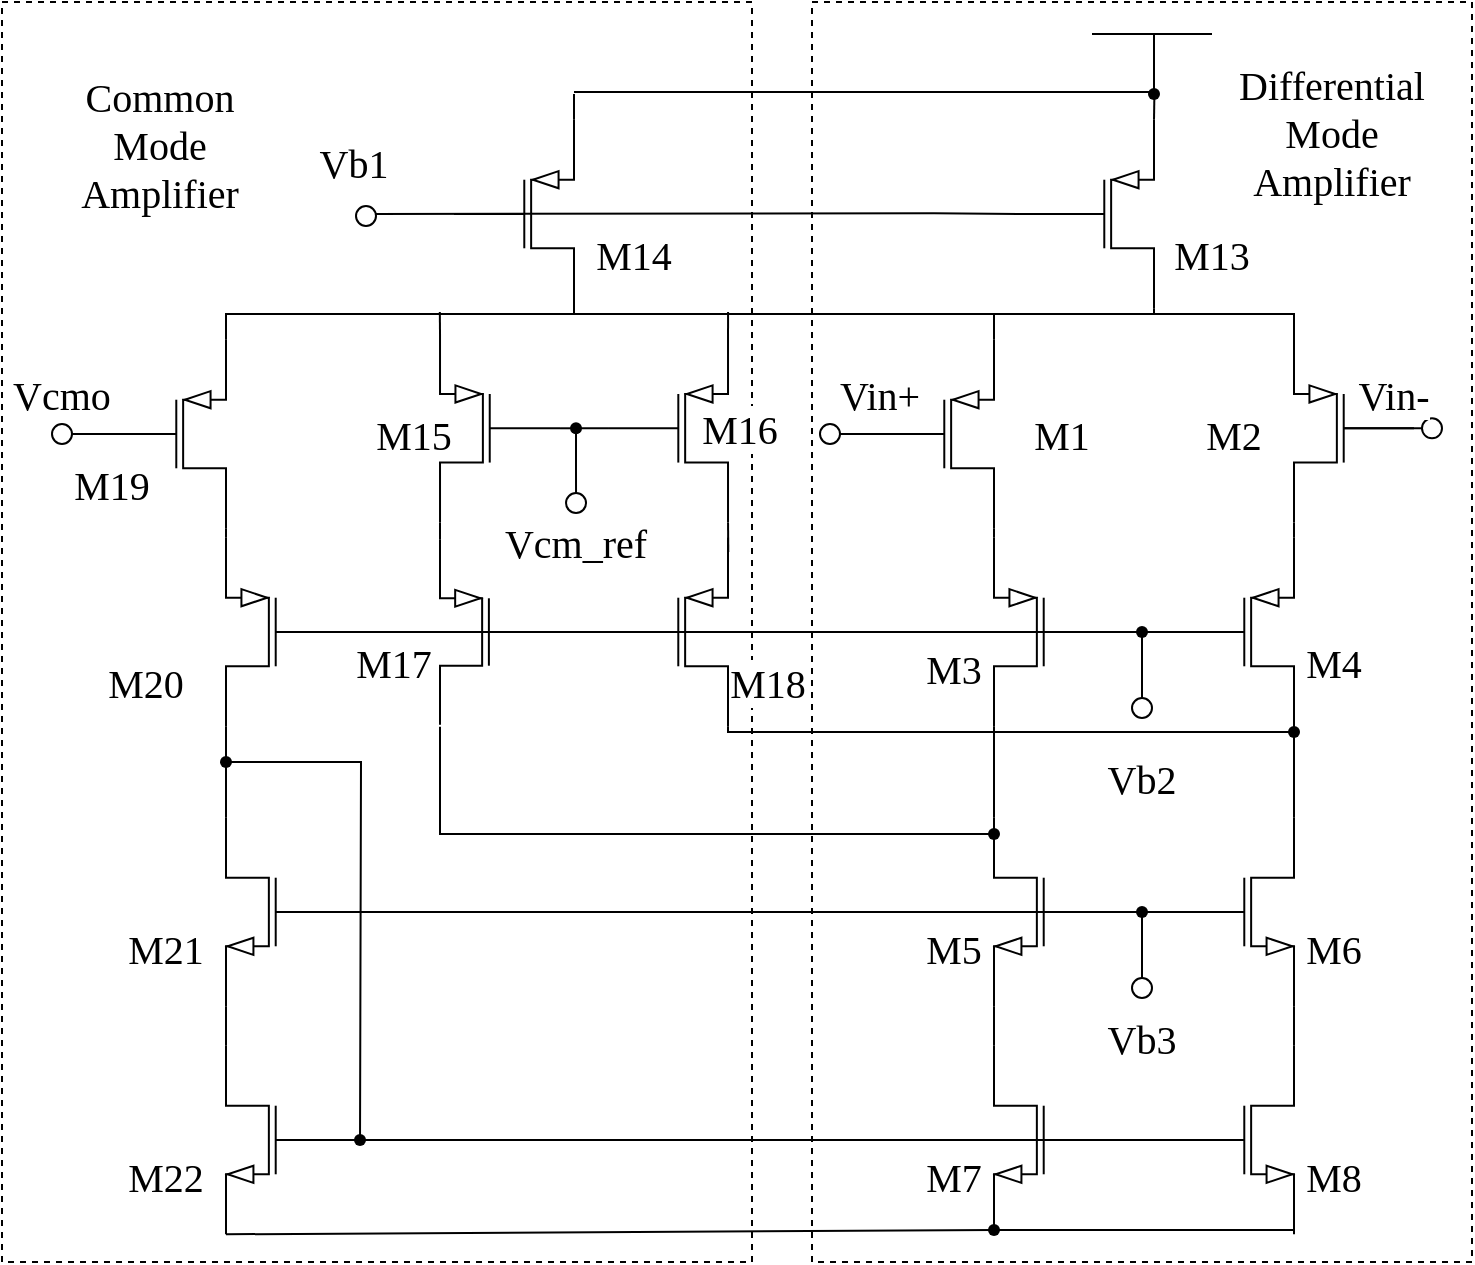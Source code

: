 <mxfile version="24.9.3">
  <diagram name="第 1 页" id="_vfEqkuIPtF0k-6MjBZb">
    <mxGraphModel dx="1302" dy="711" grid="1" gridSize="10" guides="1" tooltips="1" connect="1" arrows="1" fold="1" page="1" pageScale="1" pageWidth="827" pageHeight="1169" math="0" shadow="0">
      <root>
        <mxCell id="0" />
        <mxCell id="1" parent="0" />
        <mxCell id="kix75phdpvYNx26Edn90-56" value="" style="rounded=0;whiteSpace=wrap;html=1;fontFamily=Helvetica;fontSize=11;fontColor=default;labelBackgroundColor=default;fillColor=none;dashed=1;" parent="1" vertex="1">
          <mxGeometry x="20" y="45" width="375" height="630" as="geometry" />
        </mxCell>
        <mxCell id="kix75phdpvYNx26Edn90-54" value="" style="rounded=0;whiteSpace=wrap;html=1;fontFamily=Helvetica;fontSize=11;fontColor=default;labelBackgroundColor=default;fillColor=none;dashed=1;" parent="1" vertex="1">
          <mxGeometry x="425" y="45" width="330" height="630" as="geometry" />
        </mxCell>
        <mxCell id="2-OeauLspyQQJwICCulJ-83" value="" style="ellipse;whiteSpace=wrap;html=1;aspect=fixed;fontFamily=Helvetica;fontSize=11;fontColor=default;labelBackgroundColor=default;" parent="1" vertex="1">
          <mxGeometry x="429" y="256" width="10" height="10" as="geometry" />
        </mxCell>
        <mxCell id="2-OeauLspyQQJwICCulJ-5" style="edgeStyle=orthogonalEdgeStyle;rounded=0;orthogonalLoop=1;jettySize=auto;html=1;exitX=1;exitY=0;exitDx=0;exitDy=0;exitPerimeter=0;endArrow=none;endFill=0;" parent="1" source="2-OeauLspyQQJwICCulJ-1" edge="1">
          <mxGeometry relative="1" as="geometry">
            <mxPoint x="596.2" y="91" as="targetPoint" />
          </mxGeometry>
        </mxCell>
        <mxCell id="2-OeauLspyQQJwICCulJ-1" value="" style="verticalLabelPosition=bottom;shadow=0;dashed=0;align=center;html=1;verticalAlign=top;shape=mxgraph.electrical.transistors.pmos;pointerEvents=1;" parent="1" vertex="1">
          <mxGeometry x="536" y="101" width="60" height="100" as="geometry" />
        </mxCell>
        <mxCell id="2-OeauLspyQQJwICCulJ-2" value="" style="endArrow=none;html=1;rounded=0;" parent="1" edge="1">
          <mxGeometry width="50" height="50" relative="1" as="geometry">
            <mxPoint x="565" y="61" as="sourcePoint" />
            <mxPoint x="625" y="61" as="targetPoint" />
          </mxGeometry>
        </mxCell>
        <mxCell id="2-OeauLspyQQJwICCulJ-3" value="" style="endArrow=none;html=1;rounded=0;" parent="1" edge="1">
          <mxGeometry width="50" height="50" relative="1" as="geometry">
            <mxPoint x="330" y="90" as="sourcePoint" />
            <mxPoint x="596" y="90" as="targetPoint" />
            <Array as="points">
              <mxPoint x="596" y="90" />
            </Array>
          </mxGeometry>
        </mxCell>
        <mxCell id="2-OeauLspyQQJwICCulJ-4" value="" style="endArrow=none;html=1;rounded=0;" parent="1" source="2-OeauLspyQQJwICCulJ-11" edge="1">
          <mxGeometry width="50" height="50" relative="1" as="geometry">
            <mxPoint x="596" y="91" as="sourcePoint" />
            <mxPoint x="596" y="61" as="targetPoint" />
          </mxGeometry>
        </mxCell>
        <mxCell id="2-OeauLspyQQJwICCulJ-6" value="" style="verticalLabelPosition=bottom;shadow=0;dashed=0;align=center;html=1;verticalAlign=top;shape=mxgraph.electrical.transistors.pmos;pointerEvents=1;" parent="1" vertex="1">
          <mxGeometry x="246" y="101" width="60" height="100" as="geometry" />
        </mxCell>
        <mxCell id="2-OeauLspyQQJwICCulJ-10" value="" style="endArrow=none;html=1;rounded=0;" parent="1" target="2-OeauLspyQQJwICCulJ-11" edge="1">
          <mxGeometry width="50" height="50" relative="1" as="geometry">
            <mxPoint x="596" y="91" as="sourcePoint" />
            <mxPoint x="596" y="61" as="targetPoint" />
          </mxGeometry>
        </mxCell>
        <mxCell id="2-OeauLspyQQJwICCulJ-11" value="" style="shape=waypoint;sketch=0;fillStyle=solid;size=6;pointerEvents=1;points=[];fillColor=none;resizable=0;rotatable=0;perimeter=centerPerimeter;snapToPoint=1;fontFamily=Helvetica;fontSize=11;fontColor=default;labelBackgroundColor=default;" parent="1" vertex="1">
          <mxGeometry x="586" y="81" width="20" height="20" as="geometry" />
        </mxCell>
        <mxCell id="2-OeauLspyQQJwICCulJ-16" style="edgeStyle=orthogonalEdgeStyle;shape=connector;rounded=0;orthogonalLoop=1;jettySize=auto;html=1;exitX=1;exitY=0;exitDx=0;exitDy=0;exitPerimeter=0;strokeColor=default;align=center;verticalAlign=middle;fontFamily=Helvetica;fontSize=11;fontColor=default;labelBackgroundColor=default;endArrow=none;endFill=0;entryX=1;entryY=1;entryDx=0;entryDy=0;entryPerimeter=0;" parent="1" source="2-OeauLspyQQJwICCulJ-13" target="2-OeauLspyQQJwICCulJ-1" edge="1">
          <mxGeometry relative="1" as="geometry">
            <mxPoint x="515.667" y="201.0" as="targetPoint" />
            <Array as="points">
              <mxPoint x="516" y="201" />
              <mxPoint x="596" y="201" />
            </Array>
          </mxGeometry>
        </mxCell>
        <mxCell id="2-OeauLspyQQJwICCulJ-13" value="" style="verticalLabelPosition=bottom;shadow=0;dashed=0;align=center;html=1;verticalAlign=top;shape=mxgraph.electrical.transistors.pmos;pointerEvents=1;" parent="1" vertex="1">
          <mxGeometry x="456" y="211" width="60" height="100" as="geometry" />
        </mxCell>
        <mxCell id="2-OeauLspyQQJwICCulJ-18" style="edgeStyle=orthogonalEdgeStyle;shape=connector;rounded=0;orthogonalLoop=1;jettySize=auto;html=1;exitX=1;exitY=0;exitDx=0;exitDy=0;exitPerimeter=0;strokeColor=default;align=center;verticalAlign=middle;fontFamily=Helvetica;fontSize=11;fontColor=default;labelBackgroundColor=default;endArrow=none;endFill=0;" parent="1" source="2-OeauLspyQQJwICCulJ-17" edge="1">
          <mxGeometry relative="1" as="geometry">
            <mxPoint x="596" y="201" as="targetPoint" />
            <Array as="points">
              <mxPoint x="666" y="201" />
            </Array>
          </mxGeometry>
        </mxCell>
        <mxCell id="2-OeauLspyQQJwICCulJ-88" style="edgeStyle=orthogonalEdgeStyle;shape=connector;rounded=0;orthogonalLoop=1;jettySize=auto;html=1;exitX=0;exitY=0.5;exitDx=0;exitDy=0;exitPerimeter=0;entryX=0;entryY=0.5;entryDx=0;entryDy=0;strokeColor=default;align=center;verticalAlign=middle;fontFamily=Helvetica;fontSize=11;fontColor=default;labelBackgroundColor=default;endArrow=none;endFill=0;" parent="1" edge="1">
          <mxGeometry relative="1" as="geometry">
            <mxPoint x="691.0" y="258.14" as="sourcePoint" />
            <mxPoint x="731.0" y="258.14" as="targetPoint" />
            <Array as="points">
              <mxPoint x="712.01" y="258" />
            </Array>
          </mxGeometry>
        </mxCell>
        <mxCell id="2-OeauLspyQQJwICCulJ-17" value="" style="verticalLabelPosition=bottom;shadow=0;dashed=0;align=center;html=1;verticalAlign=top;shape=mxgraph.electrical.transistors.pmos;pointerEvents=1;flipV=0;flipH=1;" parent="1" vertex="1">
          <mxGeometry x="666" y="208.14" width="60" height="100" as="geometry" />
        </mxCell>
        <mxCell id="2-OeauLspyQQJwICCulJ-19" value="" style="verticalLabelPosition=bottom;shadow=0;dashed=0;align=center;html=1;verticalAlign=top;shape=mxgraph.electrical.transistors.pmos;pointerEvents=1;flipV=0;flipH=1;" parent="1" vertex="1">
          <mxGeometry x="516" y="310" width="60" height="100" as="geometry" />
        </mxCell>
        <mxCell id="2-OeauLspyQQJwICCulJ-30" value="" style="edgeStyle=orthogonalEdgeStyle;shape=connector;rounded=0;orthogonalLoop=1;jettySize=auto;html=1;strokeColor=default;align=center;verticalAlign=middle;fontFamily=Helvetica;fontSize=11;fontColor=default;labelBackgroundColor=default;endArrow=none;endFill=0;" parent="1" source="2-OeauLspyQQJwICCulJ-20" target="2-OeauLspyQQJwICCulJ-19" edge="1">
          <mxGeometry relative="1" as="geometry" />
        </mxCell>
        <mxCell id="2-OeauLspyQQJwICCulJ-20" value="" style="verticalLabelPosition=bottom;shadow=0;dashed=0;align=center;html=1;verticalAlign=top;shape=mxgraph.electrical.transistors.pmos;pointerEvents=1;" parent="1" vertex="1">
          <mxGeometry x="606" y="310" width="60" height="100" as="geometry" />
        </mxCell>
        <mxCell id="2-OeauLspyQQJwICCulJ-29" value="" style="edgeStyle=orthogonalEdgeStyle;shape=connector;rounded=0;orthogonalLoop=1;jettySize=auto;html=1;strokeColor=default;align=center;verticalAlign=middle;fontFamily=Helvetica;fontSize=11;fontColor=default;labelBackgroundColor=default;endArrow=none;endFill=0;" parent="1" source="2-OeauLspyQQJwICCulJ-21" target="2-OeauLspyQQJwICCulJ-22" edge="1">
          <mxGeometry relative="1" as="geometry" />
        </mxCell>
        <mxCell id="2-OeauLspyQQJwICCulJ-21" value="" style="verticalLabelPosition=bottom;shadow=0;dashed=0;align=center;html=1;verticalAlign=top;shape=mxgraph.electrical.transistors.nmos;pointerEvents=1;fontFamily=Helvetica;fontSize=11;fontColor=default;labelBackgroundColor=default;" parent="1" vertex="1">
          <mxGeometry x="606" y="450" width="60" height="100" as="geometry" />
        </mxCell>
        <mxCell id="2-OeauLspyQQJwICCulJ-22" value="" style="verticalLabelPosition=bottom;shadow=0;dashed=0;align=center;html=1;verticalAlign=top;shape=mxgraph.electrical.transistors.nmos;pointerEvents=1;fontFamily=Helvetica;fontSize=11;fontColor=default;labelBackgroundColor=default;flipH=1;" parent="1" vertex="1">
          <mxGeometry x="516" y="450" width="60" height="100" as="geometry" />
        </mxCell>
        <mxCell id="2-OeauLspyQQJwICCulJ-28" value="" style="edgeStyle=orthogonalEdgeStyle;shape=connector;rounded=0;orthogonalLoop=1;jettySize=auto;html=1;strokeColor=default;align=center;verticalAlign=middle;fontFamily=Helvetica;fontSize=11;fontColor=default;labelBackgroundColor=default;endArrow=none;endFill=0;" parent="1" source="2-OeauLspyQQJwICCulJ-23" target="2-OeauLspyQQJwICCulJ-24" edge="1">
          <mxGeometry relative="1" as="geometry" />
        </mxCell>
        <mxCell id="2-OeauLspyQQJwICCulJ-23" value="" style="verticalLabelPosition=bottom;shadow=0;dashed=0;align=center;html=1;verticalAlign=top;shape=mxgraph.electrical.transistors.nmos;pointerEvents=1;fontFamily=Helvetica;fontSize=11;fontColor=default;labelBackgroundColor=default;flipH=1;" parent="1" vertex="1">
          <mxGeometry x="516" y="564" width="60" height="100" as="geometry" />
        </mxCell>
        <mxCell id="2-OeauLspyQQJwICCulJ-24" value="" style="verticalLabelPosition=bottom;shadow=0;dashed=0;align=center;html=1;verticalAlign=top;shape=mxgraph.electrical.transistors.nmos;pointerEvents=1;fontFamily=Helvetica;fontSize=11;fontColor=default;labelBackgroundColor=default;flipH=0;" parent="1" vertex="1">
          <mxGeometry x="606" y="564" width="60" height="100" as="geometry" />
        </mxCell>
        <mxCell id="2-OeauLspyQQJwICCulJ-25" style="edgeStyle=orthogonalEdgeStyle;shape=connector;rounded=0;orthogonalLoop=1;jettySize=auto;html=1;exitX=1;exitY=1;exitDx=0;exitDy=0;exitPerimeter=0;entryX=1;entryY=0;entryDx=0;entryDy=0;entryPerimeter=0;strokeColor=default;align=center;verticalAlign=middle;fontFamily=Helvetica;fontSize=11;fontColor=default;labelBackgroundColor=default;endArrow=none;endFill=0;" parent="1" source="2-OeauLspyQQJwICCulJ-13" target="2-OeauLspyQQJwICCulJ-19" edge="1">
          <mxGeometry relative="1" as="geometry" />
        </mxCell>
        <mxCell id="2-OeauLspyQQJwICCulJ-26" style="edgeStyle=orthogonalEdgeStyle;shape=connector;rounded=0;orthogonalLoop=1;jettySize=auto;html=1;exitDx=0;exitDy=0;exitPerimeter=0;entryX=1;entryY=0;entryDx=0;entryDy=0;entryPerimeter=0;strokeColor=default;align=center;verticalAlign=middle;fontFamily=Helvetica;fontSize=11;fontColor=default;labelBackgroundColor=default;endArrow=none;endFill=0;" parent="1" target="2-OeauLspyQQJwICCulJ-22" edge="1">
          <mxGeometry relative="1" as="geometry">
            <mxPoint x="516" y="425" as="sourcePoint" />
          </mxGeometry>
        </mxCell>
        <mxCell id="2-OeauLspyQQJwICCulJ-27" style="edgeStyle=orthogonalEdgeStyle;shape=connector;rounded=0;orthogonalLoop=1;jettySize=auto;html=1;exitX=1;exitY=1;exitDx=0;exitDy=0;exitPerimeter=0;entryX=1;entryY=0;entryDx=0;entryDy=0;entryPerimeter=0;strokeColor=default;align=center;verticalAlign=middle;fontFamily=Helvetica;fontSize=11;fontColor=default;labelBackgroundColor=default;endArrow=none;endFill=0;" parent="1" source="2-OeauLspyQQJwICCulJ-22" target="2-OeauLspyQQJwICCulJ-23" edge="1">
          <mxGeometry relative="1" as="geometry" />
        </mxCell>
        <mxCell id="2-OeauLspyQQJwICCulJ-32" style="edgeStyle=orthogonalEdgeStyle;shape=connector;rounded=0;orthogonalLoop=1;jettySize=auto;html=1;exitX=1;exitY=0;exitDx=0;exitDy=0;exitPerimeter=0;entryX=1;entryY=1;entryDx=0;entryDy=0;entryPerimeter=0;strokeColor=default;align=center;verticalAlign=middle;fontFamily=Helvetica;fontSize=11;fontColor=default;labelBackgroundColor=default;endArrow=none;endFill=0;" parent="1" source="2-OeauLspyQQJwICCulJ-20" target="2-OeauLspyQQJwICCulJ-17" edge="1">
          <mxGeometry relative="1" as="geometry" />
        </mxCell>
        <mxCell id="2-OeauLspyQQJwICCulJ-33" style="edgeStyle=orthogonalEdgeStyle;shape=connector;rounded=0;orthogonalLoop=1;jettySize=auto;html=1;exitDx=0;exitDy=0;exitPerimeter=0;entryX=1;entryY=0;entryDx=0;entryDy=0;entryPerimeter=0;strokeColor=default;align=center;verticalAlign=middle;fontFamily=Helvetica;fontSize=11;fontColor=default;labelBackgroundColor=default;endArrow=none;endFill=0;" parent="1" target="2-OeauLspyQQJwICCulJ-21" edge="1">
          <mxGeometry relative="1" as="geometry">
            <mxPoint x="666" y="425" as="sourcePoint" />
          </mxGeometry>
        </mxCell>
        <mxCell id="2-OeauLspyQQJwICCulJ-34" style="edgeStyle=orthogonalEdgeStyle;shape=connector;rounded=0;orthogonalLoop=1;jettySize=auto;html=1;exitX=1;exitY=1;exitDx=0;exitDy=0;exitPerimeter=0;entryX=1;entryY=0;entryDx=0;entryDy=0;entryPerimeter=0;strokeColor=default;align=center;verticalAlign=middle;fontFamily=Helvetica;fontSize=11;fontColor=default;labelBackgroundColor=default;endArrow=none;endFill=0;" parent="1" source="2-OeauLspyQQJwICCulJ-21" target="2-OeauLspyQQJwICCulJ-24" edge="1">
          <mxGeometry relative="1" as="geometry" />
        </mxCell>
        <mxCell id="2-OeauLspyQQJwICCulJ-37" value="" style="endArrow=none;html=1;rounded=0;exitX=1;exitY=1;exitDx=0;exitDy=0;exitPerimeter=0;" parent="1" source="kix75phdpvYNx26Edn90-7" target="2-OeauLspyQQJwICCulJ-36" edge="1">
          <mxGeometry width="50" height="50" relative="1" as="geometry">
            <mxPoint x="316" y="661.143" as="sourcePoint" />
            <mxPoint x="896" y="661" as="targetPoint" />
            <Array as="points" />
          </mxGeometry>
        </mxCell>
        <mxCell id="2-OeauLspyQQJwICCulJ-36" value="" style="shape=waypoint;sketch=0;fillStyle=solid;size=6;pointerEvents=1;points=[];fillColor=none;resizable=0;rotatable=0;perimeter=centerPerimeter;snapToPoint=1;fontFamily=Helvetica;fontSize=11;fontColor=default;labelBackgroundColor=default;" parent="1" vertex="1">
          <mxGeometry x="506" y="649" width="20" height="20" as="geometry" />
        </mxCell>
        <mxCell id="2-OeauLspyQQJwICCulJ-39" value="" style="endArrow=none;html=1;rounded=0;" parent="1" source="2-OeauLspyQQJwICCulJ-36" edge="1">
          <mxGeometry width="50" height="50" relative="1" as="geometry">
            <mxPoint x="516" y="659" as="sourcePoint" />
            <mxPoint x="666" y="659" as="targetPoint" />
            <Array as="points" />
          </mxGeometry>
        </mxCell>
        <mxCell id="2-OeauLspyQQJwICCulJ-45" style="edgeStyle=orthogonalEdgeStyle;shape=connector;rounded=0;orthogonalLoop=1;jettySize=auto;html=1;exitX=1;exitY=0;exitDx=0;exitDy=0;exitPerimeter=0;entryX=0.271;entryY=0.272;entryDx=0;entryDy=0;entryPerimeter=0;strokeColor=default;align=center;verticalAlign=middle;fontFamily=Helvetica;fontSize=11;fontColor=default;labelBackgroundColor=default;endArrow=none;endFill=0;" parent="1" source="2-OeauLspyQQJwICCulJ-6" edge="1">
          <mxGeometry relative="1" as="geometry">
            <mxPoint x="306" y="91" as="targetPoint" />
          </mxGeometry>
        </mxCell>
        <mxCell id="2-OeauLspyQQJwICCulJ-54" value="" style="edgeStyle=orthogonalEdgeStyle;shape=connector;rounded=0;orthogonalLoop=1;jettySize=auto;html=1;exitDx=0;exitDy=0;exitPerimeter=0;entryDx=0;entryDy=0;entryPerimeter=0;strokeColor=default;align=center;verticalAlign=middle;fontFamily=Helvetica;fontSize=11;fontColor=default;labelBackgroundColor=default;endArrow=none;endFill=0;" parent="1" source="8Mx9UTNkvWLHWeWhvfJE-20" edge="1">
          <mxGeometry relative="1" as="geometry">
            <mxPoint x="666" y="407" as="sourcePoint" />
            <mxPoint x="666" y="425" as="targetPoint" />
          </mxGeometry>
        </mxCell>
        <mxCell id="2-OeauLspyQQJwICCulJ-57" value="" style="edgeStyle=orthogonalEdgeStyle;shape=connector;rounded=0;orthogonalLoop=1;jettySize=auto;html=1;exitX=1;exitY=1;exitDx=0;exitDy=0;exitPerimeter=0;entryDx=0;entryDy=0;entryPerimeter=0;strokeColor=default;align=center;verticalAlign=middle;fontFamily=Helvetica;fontSize=11;fontColor=default;labelBackgroundColor=default;endArrow=none;endFill=0;" parent="1" source="2-OeauLspyQQJwICCulJ-19" edge="1">
          <mxGeometry relative="1" as="geometry">
            <mxPoint x="516" y="407" as="sourcePoint" />
            <mxPoint x="516" y="425" as="targetPoint" />
          </mxGeometry>
        </mxCell>
        <mxCell id="2-OeauLspyQQJwICCulJ-70" value="" style="endArrow=none;html=1;rounded=0;entryX=0;entryY=0.5;entryDx=0;entryDy=0;entryPerimeter=0;" parent="1" target="2-OeauLspyQQJwICCulJ-1" edge="1">
          <mxGeometry width="50" height="50" relative="1" as="geometry">
            <mxPoint x="206" y="151" as="sourcePoint" />
            <mxPoint x="836" y="151" as="targetPoint" />
            <Array as="points">
              <mxPoint x="486" y="150.66" />
            </Array>
          </mxGeometry>
        </mxCell>
        <mxCell id="2-OeauLspyQQJwICCulJ-87" value="" style="ellipse;whiteSpace=wrap;html=1;aspect=fixed;fontFamily=Helvetica;fontSize=11;fontColor=default;labelBackgroundColor=default;" parent="1" vertex="1">
          <mxGeometry x="730" y="253.14" width="10" height="10" as="geometry" />
        </mxCell>
        <mxCell id="2-OeauLspyQQJwICCulJ-89" value="" style="ellipse;whiteSpace=wrap;html=1;aspect=fixed;fontFamily=Helvetica;fontSize=11;fontColor=default;labelBackgroundColor=default;" parent="1" vertex="1">
          <mxGeometry x="197" y="147" width="10" height="10" as="geometry" />
        </mxCell>
        <mxCell id="2-OeauLspyQQJwICCulJ-110" value="Vin+" style="text;html=1;align=center;verticalAlign=middle;whiteSpace=wrap;rounded=0;fontFamily=Times New Roman;fontSize=20;fontColor=default;labelBackgroundColor=default;" parent="1" vertex="1">
          <mxGeometry x="429" y="226" width="60" height="30" as="geometry" />
        </mxCell>
        <mxCell id="2-OeauLspyQQJwICCulJ-111" value="Vin-" style="text;html=1;align=center;verticalAlign=middle;whiteSpace=wrap;rounded=0;fontFamily=Times New Roman;fontSize=20;fontColor=default;labelBackgroundColor=default;" parent="1" vertex="1">
          <mxGeometry x="686.01" y="226" width="60" height="30" as="geometry" />
        </mxCell>
        <mxCell id="2-OeauLspyQQJwICCulJ-112" value="Vb1" style="text;html=1;align=center;verticalAlign=middle;whiteSpace=wrap;rounded=0;fontFamily=Times New Roman;fontSize=20;fontColor=default;labelBackgroundColor=default;" parent="1" vertex="1">
          <mxGeometry x="166.01" y="110" width="60" height="30" as="geometry" />
        </mxCell>
        <mxCell id="2-OeauLspyQQJwICCulJ-113" value="Vb2" style="text;html=1;align=center;verticalAlign=middle;whiteSpace=wrap;rounded=0;fontFamily=Times New Roman;fontSize=20;fontColor=default;labelBackgroundColor=default;" parent="1" vertex="1">
          <mxGeometry x="560" y="417.5" width="60" height="30" as="geometry" />
        </mxCell>
        <mxCell id="2-OeauLspyQQJwICCulJ-119" style="edgeStyle=orthogonalEdgeStyle;shape=connector;rounded=0;orthogonalLoop=1;jettySize=auto;html=1;strokeColor=default;align=center;verticalAlign=middle;fontFamily=Helvetica;fontSize=11;fontColor=default;labelBackgroundColor=default;endArrow=none;endFill=0;" parent="1" edge="1">
          <mxGeometry relative="1" as="geometry">
            <mxPoint x="590" y="360" as="targetPoint" />
            <mxPoint x="590.01" y="393" as="sourcePoint" />
          </mxGeometry>
        </mxCell>
        <mxCell id="2-OeauLspyQQJwICCulJ-120" value="" style="ellipse;whiteSpace=wrap;html=1;aspect=fixed;fontFamily=Helvetica;fontSize=11;fontColor=default;labelBackgroundColor=default;rotation=-90;" parent="1" vertex="1">
          <mxGeometry x="585" y="393" width="10" height="10" as="geometry" />
        </mxCell>
        <mxCell id="2-OeauLspyQQJwICCulJ-121" value="" style="shape=waypoint;sketch=0;fillStyle=solid;size=6;pointerEvents=1;points=[];fillColor=none;resizable=0;rotatable=0;perimeter=centerPerimeter;snapToPoint=1;fontFamily=Helvetica;fontSize=11;fontColor=default;labelBackgroundColor=default;rotation=-90;" parent="1" vertex="1">
          <mxGeometry x="580" y="350" width="20" height="20" as="geometry" />
        </mxCell>
        <mxCell id="2-OeauLspyQQJwICCulJ-123" value="" style="edgeStyle=orthogonalEdgeStyle;shape=connector;rounded=0;orthogonalLoop=1;jettySize=auto;html=1;strokeColor=default;align=center;verticalAlign=middle;fontFamily=Helvetica;fontSize=11;fontColor=default;labelBackgroundColor=default;endArrow=none;endFill=0;" parent="1" edge="1">
          <mxGeometry relative="1" as="geometry">
            <mxPoint x="606" y="500" as="sourcePoint" />
            <mxPoint x="576" y="500" as="targetPoint" />
          </mxGeometry>
        </mxCell>
        <mxCell id="2-OeauLspyQQJwICCulJ-124" value="Vb3" style="text;html=1;align=center;verticalAlign=middle;whiteSpace=wrap;rounded=0;fontFamily=Times New Roman;fontSize=20;fontColor=default;labelBackgroundColor=default;" parent="1" vertex="1">
          <mxGeometry x="560" y="547.5" width="60" height="30" as="geometry" />
        </mxCell>
        <mxCell id="2-OeauLspyQQJwICCulJ-125" style="edgeStyle=orthogonalEdgeStyle;shape=connector;rounded=0;orthogonalLoop=1;jettySize=auto;html=1;strokeColor=default;align=center;verticalAlign=middle;fontFamily=Helvetica;fontSize=11;fontColor=default;labelBackgroundColor=default;endArrow=none;endFill=0;" parent="1" source="2-OeauLspyQQJwICCulJ-126" edge="1">
          <mxGeometry relative="1" as="geometry">
            <mxPoint x="590" y="500" as="targetPoint" />
          </mxGeometry>
        </mxCell>
        <mxCell id="2-OeauLspyQQJwICCulJ-126" value="" style="ellipse;whiteSpace=wrap;html=1;aspect=fixed;fontFamily=Helvetica;fontSize=11;fontColor=default;labelBackgroundColor=default;rotation=-90;" parent="1" vertex="1">
          <mxGeometry x="585" y="533" width="10" height="10" as="geometry" />
        </mxCell>
        <mxCell id="2-OeauLspyQQJwICCulJ-127" value="" style="shape=waypoint;sketch=0;fillStyle=solid;size=6;pointerEvents=1;points=[];fillColor=none;resizable=0;rotatable=0;perimeter=centerPerimeter;snapToPoint=1;fontFamily=Helvetica;fontSize=11;fontColor=default;labelBackgroundColor=default;rotation=-90;" parent="1" vertex="1">
          <mxGeometry x="580" y="490" width="20" height="20" as="geometry" />
        </mxCell>
        <mxCell id="2-OeauLspyQQJwICCulJ-136" value="M1" style="text;html=1;align=center;verticalAlign=middle;whiteSpace=wrap;rounded=0;fontFamily=Times New Roman;fontSize=20;fontColor=default;labelBackgroundColor=default;" parent="1" vertex="1">
          <mxGeometry x="520" y="246" width="60" height="30" as="geometry" />
        </mxCell>
        <mxCell id="2-OeauLspyQQJwICCulJ-137" value="M2" style="text;html=1;align=center;verticalAlign=middle;whiteSpace=wrap;rounded=0;fontFamily=Times New Roman;fontSize=20;fontColor=default;labelBackgroundColor=default;" parent="1" vertex="1">
          <mxGeometry x="606" y="246" width="60" height="30" as="geometry" />
        </mxCell>
        <mxCell id="2-OeauLspyQQJwICCulJ-138" value="M3" style="text;html=1;align=center;verticalAlign=middle;whiteSpace=wrap;rounded=0;fontFamily=Times New Roman;fontSize=20;fontColor=default;labelBackgroundColor=default;" parent="1" vertex="1">
          <mxGeometry x="466" y="363" width="60" height="30" as="geometry" />
        </mxCell>
        <mxCell id="2-OeauLspyQQJwICCulJ-139" value="M4" style="text;html=1;align=center;verticalAlign=middle;whiteSpace=wrap;rounded=0;fontFamily=Times New Roman;fontSize=20;fontColor=default;labelBackgroundColor=default;" parent="1" vertex="1">
          <mxGeometry x="656" y="360" width="60" height="30" as="geometry" />
        </mxCell>
        <mxCell id="2-OeauLspyQQJwICCulJ-140" value="M5" style="text;html=1;align=center;verticalAlign=middle;whiteSpace=wrap;rounded=0;fontFamily=Times New Roman;fontSize=20;fontColor=default;labelBackgroundColor=default;" parent="1" vertex="1">
          <mxGeometry x="466" y="503" width="60" height="30" as="geometry" />
        </mxCell>
        <mxCell id="2-OeauLspyQQJwICCulJ-141" value="M6" style="text;html=1;align=center;verticalAlign=middle;whiteSpace=wrap;rounded=0;fontFamily=Times New Roman;fontSize=20;fontColor=default;labelBackgroundColor=default;" parent="1" vertex="1">
          <mxGeometry x="656" y="503" width="60" height="30" as="geometry" />
        </mxCell>
        <mxCell id="2-OeauLspyQQJwICCulJ-142" value="M7" style="text;html=1;align=center;verticalAlign=middle;whiteSpace=wrap;rounded=0;fontFamily=Times New Roman;fontSize=20;fontColor=default;labelBackgroundColor=default;" parent="1" vertex="1">
          <mxGeometry x="466" y="617" width="60" height="30" as="geometry" />
        </mxCell>
        <mxCell id="2-OeauLspyQQJwICCulJ-143" value="M8" style="text;html=1;align=center;verticalAlign=middle;whiteSpace=wrap;rounded=0;fontFamily=Times New Roman;fontSize=20;fontColor=default;labelBackgroundColor=default;" parent="1" vertex="1">
          <mxGeometry x="656" y="617" width="60" height="30" as="geometry" />
        </mxCell>
        <mxCell id="2-OeauLspyQQJwICCulJ-146" value="M14" style="text;html=1;align=center;verticalAlign=middle;whiteSpace=wrap;rounded=0;fontFamily=Times New Roman;fontSize=20;fontColor=default;labelBackgroundColor=default;" parent="1" vertex="1">
          <mxGeometry x="306" y="156" width="60" height="30" as="geometry" />
        </mxCell>
        <mxCell id="2-OeauLspyQQJwICCulJ-148" value="M13" style="text;html=1;align=center;verticalAlign=middle;whiteSpace=wrap;rounded=0;fontFamily=Times New Roman;fontSize=20;fontColor=default;labelBackgroundColor=default;" parent="1" vertex="1">
          <mxGeometry x="595" y="156" width="60" height="30" as="geometry" />
        </mxCell>
        <mxCell id="kix75phdpvYNx26Edn90-1" style="edgeStyle=orthogonalEdgeStyle;rounded=0;orthogonalLoop=1;jettySize=auto;html=1;exitX=0;exitY=0.5;exitDx=0;exitDy=0;exitPerimeter=0;entryX=1;entryY=0.5;entryDx=0;entryDy=0;endArrow=none;endFill=0;" parent="1" source="2-OeauLspyQQJwICCulJ-13" target="2-OeauLspyQQJwICCulJ-83" edge="1">
          <mxGeometry relative="1" as="geometry" />
        </mxCell>
        <mxCell id="kix75phdpvYNx26Edn90-3" value="" style="ellipse;whiteSpace=wrap;html=1;aspect=fixed;fontFamily=Helvetica;fontSize=11;fontColor=default;labelBackgroundColor=default;" parent="1" vertex="1">
          <mxGeometry x="45.0" y="256" width="10" height="10" as="geometry" />
        </mxCell>
        <mxCell id="kix75phdpvYNx26Edn90-28" style="edgeStyle=orthogonalEdgeStyle;shape=connector;rounded=0;orthogonalLoop=1;jettySize=auto;html=1;exitX=1;exitY=0;exitDx=0;exitDy=0;exitPerimeter=0;strokeColor=default;align=center;verticalAlign=middle;fontFamily=Helvetica;fontSize=11;fontColor=default;labelBackgroundColor=default;endArrow=none;endFill=0;" parent="1" edge="1">
          <mxGeometry relative="1" as="geometry">
            <mxPoint x="522" y="201" as="targetPoint" />
            <mxPoint x="132" y="213.857" as="sourcePoint" />
            <Array as="points">
              <mxPoint x="132" y="214" />
              <mxPoint x="132" y="201" />
            </Array>
          </mxGeometry>
        </mxCell>
        <mxCell id="kix75phdpvYNx26Edn90-4" value="" style="verticalLabelPosition=bottom;shadow=0;dashed=0;align=center;html=1;verticalAlign=top;shape=mxgraph.electrical.transistors.pmos;pointerEvents=1;" parent="1" vertex="1">
          <mxGeometry x="72.0" y="211" width="60" height="100" as="geometry" />
        </mxCell>
        <mxCell id="kix75phdpvYNx26Edn90-22" style="edgeStyle=orthogonalEdgeStyle;shape=connector;rounded=0;orthogonalLoop=1;jettySize=auto;html=1;exitX=0;exitY=0.5;exitDx=0;exitDy=0;exitPerimeter=0;strokeColor=default;align=center;verticalAlign=middle;fontFamily=Helvetica;fontSize=11;fontColor=default;labelBackgroundColor=default;endArrow=none;endFill=0;" parent="1" source="kix75phdpvYNx26Edn90-5" target="2-OeauLspyQQJwICCulJ-121" edge="1">
          <mxGeometry relative="1" as="geometry" />
        </mxCell>
        <mxCell id="kix75phdpvYNx26Edn90-5" value="" style="verticalLabelPosition=bottom;shadow=0;dashed=0;align=center;html=1;verticalAlign=top;shape=mxgraph.electrical.transistors.pmos;pointerEvents=1;flipV=0;flipH=1;" parent="1" vertex="1">
          <mxGeometry x="132" y="310" width="60" height="100" as="geometry" />
        </mxCell>
        <mxCell id="kix75phdpvYNx26Edn90-24" style="edgeStyle=orthogonalEdgeStyle;shape=connector;rounded=0;orthogonalLoop=1;jettySize=auto;html=1;exitX=0;exitY=0.5;exitDx=0;exitDy=0;exitPerimeter=0;strokeColor=default;align=center;verticalAlign=middle;fontFamily=Helvetica;fontSize=11;fontColor=default;labelBackgroundColor=default;endArrow=none;endFill=0;" parent="1" source="kix75phdpvYNx26Edn90-6" target="2-OeauLspyQQJwICCulJ-127" edge="1">
          <mxGeometry relative="1" as="geometry" />
        </mxCell>
        <mxCell id="kix75phdpvYNx26Edn90-6" value="" style="verticalLabelPosition=bottom;shadow=0;dashed=0;align=center;html=1;verticalAlign=top;shape=mxgraph.electrical.transistors.nmos;pointerEvents=1;fontFamily=Helvetica;fontSize=11;fontColor=default;labelBackgroundColor=default;flipH=1;" parent="1" vertex="1">
          <mxGeometry x="132" y="450" width="60" height="100" as="geometry" />
        </mxCell>
        <mxCell id="kix75phdpvYNx26Edn90-7" value="" style="verticalLabelPosition=bottom;shadow=0;dashed=0;align=center;html=1;verticalAlign=top;shape=mxgraph.electrical.transistors.nmos;pointerEvents=1;fontFamily=Helvetica;fontSize=11;fontColor=default;labelBackgroundColor=default;flipH=1;" parent="1" vertex="1">
          <mxGeometry x="132" y="564" width="60" height="100" as="geometry" />
        </mxCell>
        <mxCell id="kix75phdpvYNx26Edn90-8" style="edgeStyle=orthogonalEdgeStyle;shape=connector;rounded=0;orthogonalLoop=1;jettySize=auto;html=1;exitX=1;exitY=1;exitDx=0;exitDy=0;exitPerimeter=0;entryX=1;entryY=0;entryDx=0;entryDy=0;entryPerimeter=0;strokeColor=default;align=center;verticalAlign=middle;fontFamily=Helvetica;fontSize=11;fontColor=default;labelBackgroundColor=default;endArrow=none;endFill=0;" parent="1" source="kix75phdpvYNx26Edn90-4" target="kix75phdpvYNx26Edn90-5" edge="1">
          <mxGeometry relative="1" as="geometry" />
        </mxCell>
        <mxCell id="kix75phdpvYNx26Edn90-9" style="edgeStyle=orthogonalEdgeStyle;shape=connector;rounded=0;orthogonalLoop=1;jettySize=auto;html=1;exitDx=0;exitDy=0;exitPerimeter=0;entryX=1;entryY=0;entryDx=0;entryDy=0;entryPerimeter=0;strokeColor=default;align=center;verticalAlign=middle;fontFamily=Helvetica;fontSize=11;fontColor=default;labelBackgroundColor=default;endArrow=none;endFill=0;" parent="1" source="kix75phdpvYNx26Edn90-14" target="kix75phdpvYNx26Edn90-6" edge="1">
          <mxGeometry relative="1" as="geometry" />
        </mxCell>
        <mxCell id="kix75phdpvYNx26Edn90-10" style="edgeStyle=orthogonalEdgeStyle;shape=connector;rounded=0;orthogonalLoop=1;jettySize=auto;html=1;exitX=1;exitY=1;exitDx=0;exitDy=0;exitPerimeter=0;entryX=1;entryY=0;entryDx=0;entryDy=0;entryPerimeter=0;strokeColor=default;align=center;verticalAlign=middle;fontFamily=Helvetica;fontSize=11;fontColor=default;labelBackgroundColor=default;endArrow=none;endFill=0;" parent="1" source="kix75phdpvYNx26Edn90-6" target="kix75phdpvYNx26Edn90-7" edge="1">
          <mxGeometry relative="1" as="geometry" />
        </mxCell>
        <mxCell id="kix75phdpvYNx26Edn90-13" value="" style="edgeStyle=orthogonalEdgeStyle;shape=connector;rounded=0;orthogonalLoop=1;jettySize=auto;html=1;exitX=1;exitY=1;exitDx=0;exitDy=0;exitPerimeter=0;entryDx=0;entryDy=0;entryPerimeter=0;strokeColor=default;align=center;verticalAlign=middle;fontFamily=Helvetica;fontSize=11;fontColor=default;labelBackgroundColor=default;endArrow=none;endFill=0;" parent="1" source="kix75phdpvYNx26Edn90-5" target="kix75phdpvYNx26Edn90-14" edge="1">
          <mxGeometry relative="1" as="geometry">
            <mxPoint x="132" y="407" as="sourcePoint" />
            <mxPoint x="132" y="453" as="targetPoint" />
          </mxGeometry>
        </mxCell>
        <mxCell id="kix75phdpvYNx26Edn90-25" style="edgeStyle=orthogonalEdgeStyle;shape=connector;rounded=0;orthogonalLoop=1;jettySize=auto;html=1;strokeColor=default;align=center;verticalAlign=middle;fontFamily=Helvetica;fontSize=11;fontColor=default;labelBackgroundColor=default;endArrow=none;endFill=0;" parent="1" source="kix75phdpvYNx26Edn90-14" edge="1">
          <mxGeometry relative="1" as="geometry">
            <mxPoint x="199.01" y="614" as="targetPoint" />
          </mxGeometry>
        </mxCell>
        <mxCell id="kix75phdpvYNx26Edn90-14" value="" style="shape=waypoint;sketch=0;fillStyle=solid;size=6;pointerEvents=1;points=[];fillColor=none;resizable=0;rotatable=0;perimeter=centerPerimeter;snapToPoint=1;fontFamily=Helvetica;fontSize=11;fontColor=default;labelBackgroundColor=default;" parent="1" vertex="1">
          <mxGeometry x="122" y="415" width="20" height="20" as="geometry" />
        </mxCell>
        <mxCell id="kix75phdpvYNx26Edn90-15" value="Vcmo" style="text;html=1;align=center;verticalAlign=middle;whiteSpace=wrap;rounded=0;fontFamily=Times New Roman;fontSize=20;fontColor=default;labelBackgroundColor=default;" parent="1" vertex="1">
          <mxGeometry x="20.0" y="226" width="60" height="30" as="geometry" />
        </mxCell>
        <mxCell id="kix75phdpvYNx26Edn90-16" value="M19" style="text;html=1;align=center;verticalAlign=middle;whiteSpace=wrap;rounded=0;fontFamily=Times New Roman;fontSize=20;fontColor=default;labelBackgroundColor=default;" parent="1" vertex="1">
          <mxGeometry x="45.0" y="270.5" width="60" height="30" as="geometry" />
        </mxCell>
        <mxCell id="kix75phdpvYNx26Edn90-17" value="M20" style="text;html=1;align=center;verticalAlign=middle;whiteSpace=wrap;rounded=0;fontFamily=Times New Roman;fontSize=20;fontColor=default;labelBackgroundColor=default;" parent="1" vertex="1">
          <mxGeometry x="62.0" y="370" width="60" height="30" as="geometry" />
        </mxCell>
        <mxCell id="kix75phdpvYNx26Edn90-18" value="M21" style="text;html=1;align=center;verticalAlign=middle;whiteSpace=wrap;rounded=0;fontFamily=Times New Roman;fontSize=20;fontColor=default;labelBackgroundColor=default;" parent="1" vertex="1">
          <mxGeometry x="72.0" y="503" width="60" height="30" as="geometry" />
        </mxCell>
        <mxCell id="kix75phdpvYNx26Edn90-19" value="M22" style="text;html=1;align=center;verticalAlign=middle;whiteSpace=wrap;rounded=0;fontFamily=Times New Roman;fontSize=20;fontColor=default;labelBackgroundColor=default;" parent="1" vertex="1">
          <mxGeometry x="72.0" y="617" width="60" height="30" as="geometry" />
        </mxCell>
        <mxCell id="kix75phdpvYNx26Edn90-20" style="edgeStyle=orthogonalEdgeStyle;rounded=0;orthogonalLoop=1;jettySize=auto;html=1;exitX=0;exitY=0.5;exitDx=0;exitDy=0;exitPerimeter=0;entryX=1;entryY=0.5;entryDx=0;entryDy=0;endArrow=none;endFill=0;" parent="1" source="kix75phdpvYNx26Edn90-4" target="kix75phdpvYNx26Edn90-3" edge="1">
          <mxGeometry relative="1" as="geometry" />
        </mxCell>
        <mxCell id="kix75phdpvYNx26Edn90-23" style="edgeStyle=orthogonalEdgeStyle;shape=connector;rounded=0;orthogonalLoop=1;jettySize=auto;html=1;exitDx=0;exitDy=0;exitPerimeter=0;entryX=0;entryY=0.5;entryDx=0;entryDy=0;entryPerimeter=0;strokeColor=default;align=center;verticalAlign=middle;fontFamily=Helvetica;fontSize=11;fontColor=default;labelBackgroundColor=default;endArrow=none;endFill=0;" parent="1" source="kix75phdpvYNx26Edn90-26" target="2-OeauLspyQQJwICCulJ-24" edge="1">
          <mxGeometry relative="1" as="geometry" />
        </mxCell>
        <mxCell id="kix75phdpvYNx26Edn90-27" value="" style="edgeStyle=orthogonalEdgeStyle;shape=connector;rounded=0;orthogonalLoop=1;jettySize=auto;html=1;exitX=0;exitY=0.5;exitDx=0;exitDy=0;exitPerimeter=0;entryDx=0;entryDy=0;entryPerimeter=0;strokeColor=default;align=center;verticalAlign=middle;fontFamily=Helvetica;fontSize=11;fontColor=default;labelBackgroundColor=default;endArrow=none;endFill=0;" parent="1" source="kix75phdpvYNx26Edn90-7" target="kix75phdpvYNx26Edn90-26" edge="1">
          <mxGeometry relative="1" as="geometry">
            <mxPoint x="192.01" y="614" as="sourcePoint" />
            <mxPoint x="596.01" y="614" as="targetPoint" />
          </mxGeometry>
        </mxCell>
        <mxCell id="kix75phdpvYNx26Edn90-26" value="" style="shape=waypoint;sketch=0;fillStyle=solid;size=6;pointerEvents=1;points=[];fillColor=none;resizable=0;rotatable=0;perimeter=centerPerimeter;snapToPoint=1;fontFamily=Helvetica;fontSize=11;fontColor=default;labelBackgroundColor=default;" parent="1" vertex="1">
          <mxGeometry x="189" y="604" width="20" height="20" as="geometry" />
        </mxCell>
        <mxCell id="kix75phdpvYNx26Edn90-30" value="" style="endArrow=none;html=1;rounded=0;strokeColor=default;align=center;verticalAlign=middle;fontFamily=Helvetica;fontSize=11;fontColor=default;labelBackgroundColor=default;edgeStyle=orthogonalEdgeStyle;" parent="1" edge="1">
          <mxGeometry width="50" height="50" relative="1" as="geometry">
            <mxPoint x="306" y="201" as="sourcePoint" />
            <mxPoint x="306" y="191" as="targetPoint" />
          </mxGeometry>
        </mxCell>
        <mxCell id="kix75phdpvYNx26Edn90-34" style="edgeStyle=orthogonalEdgeStyle;shape=connector;rounded=0;orthogonalLoop=1;jettySize=auto;html=1;exitX=1;exitY=0;exitDx=0;exitDy=0;exitPerimeter=0;strokeColor=default;align=center;verticalAlign=middle;fontFamily=Helvetica;fontSize=11;fontColor=default;labelBackgroundColor=default;endArrow=none;endFill=0;" parent="1" source="kix75phdpvYNx26Edn90-31" edge="1">
          <mxGeometry relative="1" as="geometry">
            <mxPoint x="383.044" y="200" as="targetPoint" />
          </mxGeometry>
        </mxCell>
        <mxCell id="8Mx9UTNkvWLHWeWhvfJE-16" style="edgeStyle=orthogonalEdgeStyle;shape=connector;rounded=0;orthogonalLoop=1;jettySize=auto;html=1;exitX=1;exitY=1;exitDx=0;exitDy=0;exitPerimeter=0;strokeColor=default;align=center;verticalAlign=middle;fontFamily=Helvetica;fontSize=11;fontColor=default;labelBackgroundColor=default;endArrow=none;endFill=0;" edge="1" parent="1" source="kix75phdpvYNx26Edn90-31">
          <mxGeometry relative="1" as="geometry">
            <mxPoint x="383.143" y="320" as="targetPoint" />
          </mxGeometry>
        </mxCell>
        <mxCell id="kix75phdpvYNx26Edn90-31" value="" style="verticalLabelPosition=bottom;shadow=0;dashed=0;align=center;html=1;verticalAlign=top;shape=mxgraph.electrical.transistors.pmos;pointerEvents=1;" parent="1" vertex="1">
          <mxGeometry x="323.01" y="208.14" width="60" height="100" as="geometry" />
        </mxCell>
        <mxCell id="kix75phdpvYNx26Edn90-33" style="edgeStyle=orthogonalEdgeStyle;shape=connector;rounded=0;orthogonalLoop=1;jettySize=auto;html=1;exitX=1;exitY=0;exitDx=0;exitDy=0;exitPerimeter=0;strokeColor=default;align=center;verticalAlign=middle;fontFamily=Helvetica;fontSize=11;fontColor=default;labelBackgroundColor=default;endArrow=none;endFill=0;" parent="1" source="kix75phdpvYNx26Edn90-32" edge="1">
          <mxGeometry relative="1" as="geometry">
            <mxPoint x="238.907" y="200" as="targetPoint" />
          </mxGeometry>
        </mxCell>
        <mxCell id="kix75phdpvYNx26Edn90-32" value="" style="verticalLabelPosition=bottom;shadow=0;dashed=0;align=center;html=1;verticalAlign=top;shape=mxgraph.electrical.transistors.pmos;pointerEvents=1;flipV=0;flipH=1;" parent="1" vertex="1">
          <mxGeometry x="239.01" y="208.14" width="60" height="100" as="geometry" />
        </mxCell>
        <mxCell id="kix75phdpvYNx26Edn90-41" style="edgeStyle=orthogonalEdgeStyle;shape=connector;rounded=0;orthogonalLoop=1;jettySize=auto;html=1;exitDx=0;exitDy=0;exitPerimeter=0;entryX=0;entryY=0.5;entryDx=0;entryDy=0;entryPerimeter=0;strokeColor=default;align=center;verticalAlign=middle;fontFamily=Helvetica;fontSize=11;fontColor=default;labelBackgroundColor=default;endArrow=none;endFill=0;" parent="1" source="kix75phdpvYNx26Edn90-45" target="kix75phdpvYNx26Edn90-31" edge="1">
          <mxGeometry relative="1" as="geometry" />
        </mxCell>
        <mxCell id="kix75phdpvYNx26Edn90-42" value="Vcm_ref" style="text;html=1;align=center;verticalAlign=middle;whiteSpace=wrap;rounded=0;fontFamily=Times New Roman;fontSize=20;fontColor=default;labelBackgroundColor=default;" parent="1" vertex="1">
          <mxGeometry x="261.01" y="300.5" width="91.99" height="29.5" as="geometry" />
        </mxCell>
        <mxCell id="kix75phdpvYNx26Edn90-43" style="edgeStyle=orthogonalEdgeStyle;shape=connector;rounded=0;orthogonalLoop=1;jettySize=auto;html=1;strokeColor=default;align=center;verticalAlign=middle;fontFamily=Helvetica;fontSize=11;fontColor=default;labelBackgroundColor=default;endArrow=none;endFill=0;" parent="1" edge="1">
          <mxGeometry relative="1" as="geometry">
            <mxPoint x="307.01" y="257.5" as="targetPoint" />
            <mxPoint x="307.02" y="290.5" as="sourcePoint" />
            <Array as="points">
              <mxPoint x="307.01" y="280" />
              <mxPoint x="307.01" y="280" />
            </Array>
          </mxGeometry>
        </mxCell>
        <mxCell id="kix75phdpvYNx26Edn90-44" value="" style="ellipse;whiteSpace=wrap;html=1;aspect=fixed;fontFamily=Helvetica;fontSize=11;fontColor=default;labelBackgroundColor=default;rotation=-90;" parent="1" vertex="1">
          <mxGeometry x="302.01" y="290.5" width="10" height="10" as="geometry" />
        </mxCell>
        <mxCell id="kix75phdpvYNx26Edn90-46" value="" style="edgeStyle=orthogonalEdgeStyle;shape=connector;rounded=0;orthogonalLoop=1;jettySize=auto;html=1;exitX=0;exitY=0.5;exitDx=0;exitDy=0;exitPerimeter=0;entryDx=0;entryDy=0;entryPerimeter=0;strokeColor=default;align=center;verticalAlign=middle;fontFamily=Helvetica;fontSize=11;fontColor=default;labelBackgroundColor=default;endArrow=none;endFill=0;" parent="1" source="kix75phdpvYNx26Edn90-32" target="kix75phdpvYNx26Edn90-45" edge="1">
          <mxGeometry relative="1" as="geometry">
            <mxPoint x="299.01" y="258" as="sourcePoint" />
            <mxPoint x="323.01" y="258" as="targetPoint" />
          </mxGeometry>
        </mxCell>
        <mxCell id="kix75phdpvYNx26Edn90-45" value="" style="shape=waypoint;sketch=0;fillStyle=solid;size=6;pointerEvents=1;points=[];fillColor=none;resizable=0;rotatable=0;perimeter=centerPerimeter;snapToPoint=1;fontFamily=Helvetica;fontSize=11;fontColor=default;labelBackgroundColor=default;" parent="1" vertex="1">
          <mxGeometry x="297.01" y="248.14" width="20" height="20" as="geometry" />
        </mxCell>
        <mxCell id="kix75phdpvYNx26Edn90-52" value="M15" style="text;html=1;align=center;verticalAlign=middle;whiteSpace=wrap;rounded=0;fontFamily=Times New Roman;fontSize=20;fontColor=default;labelBackgroundColor=default;" parent="1" vertex="1">
          <mxGeometry x="196" y="246" width="60" height="30" as="geometry" />
        </mxCell>
        <mxCell id="kix75phdpvYNx26Edn90-53" value="M16" style="text;html=1;align=center;verticalAlign=middle;whiteSpace=wrap;rounded=0;fontFamily=Times New Roman;fontSize=20;fontColor=default;labelBackgroundColor=default;" parent="1" vertex="1">
          <mxGeometry x="359" y="243.14" width="60" height="30" as="geometry" />
        </mxCell>
        <mxCell id="kix75phdpvYNx26Edn90-55" value="Differential Mode Amplifier" style="text;html=1;align=center;verticalAlign=middle;whiteSpace=wrap;rounded=0;fontFamily=Times New Roman;fontSize=20;fontColor=default;labelBackgroundColor=default;" parent="1" vertex="1">
          <mxGeometry x="630" y="70" width="110" height="80" as="geometry" />
        </mxCell>
        <mxCell id="kix75phdpvYNx26Edn90-57" value="Common Mode Amplifier" style="text;html=1;align=center;verticalAlign=middle;whiteSpace=wrap;rounded=0;fontFamily=Times New Roman;fontSize=20;fontColor=default;labelBackgroundColor=default;" parent="1" vertex="1">
          <mxGeometry x="45" y="76" width="108" height="80" as="geometry" />
        </mxCell>
        <mxCell id="kix75phdpvYNx26Edn90-60" value="" style="endArrow=none;html=1;rounded=0;strokeColor=default;align=center;verticalAlign=middle;fontFamily=Helvetica;fontSize=11;fontColor=default;labelBackgroundColor=default;edgeStyle=orthogonalEdgeStyle;" parent="1" edge="1">
          <mxGeometry width="50" height="50" relative="1" as="geometry">
            <mxPoint x="336" y="90" as="sourcePoint" />
            <mxPoint x="306" y="90" as="targetPoint" />
          </mxGeometry>
        </mxCell>
        <mxCell id="8Mx9UTNkvWLHWeWhvfJE-17" style="edgeStyle=orthogonalEdgeStyle;shape=connector;rounded=0;orthogonalLoop=1;jettySize=auto;html=1;exitX=1;exitY=1;exitDx=0;exitDy=0;exitPerimeter=0;strokeColor=default;align=center;verticalAlign=middle;fontFamily=Helvetica;fontSize=11;fontColor=default;labelBackgroundColor=default;endArrow=none;endFill=0;entryX=0.999;entryY=0.077;entryDx=0;entryDy=0;entryPerimeter=0;" edge="1" parent="1">
          <mxGeometry relative="1" as="geometry">
            <mxPoint x="516.06" y="461.117" as="targetPoint" />
            <mxPoint x="239" y="407.357" as="sourcePoint" />
            <Array as="points">
              <mxPoint x="239" y="461" />
              <mxPoint x="515" y="461" />
            </Array>
          </mxGeometry>
        </mxCell>
        <mxCell id="8Mx9UTNkvWLHWeWhvfJE-1" value="" style="verticalLabelPosition=bottom;shadow=0;dashed=0;align=center;html=1;verticalAlign=top;shape=mxgraph.electrical.transistors.pmos;pointerEvents=1;flipV=0;flipH=1;" vertex="1" parent="1">
          <mxGeometry x="239" y="310" width="59" height="100" as="geometry" />
        </mxCell>
        <mxCell id="8Mx9UTNkvWLHWeWhvfJE-2" value="" style="edgeStyle=orthogonalEdgeStyle;shape=connector;rounded=0;orthogonalLoop=1;jettySize=auto;html=1;strokeColor=default;align=center;verticalAlign=middle;fontFamily=Helvetica;fontSize=11;fontColor=default;labelBackgroundColor=default;endArrow=none;endFill=0;" edge="1" parent="1" source="8Mx9UTNkvWLHWeWhvfJE-3" target="8Mx9UTNkvWLHWeWhvfJE-1">
          <mxGeometry relative="1" as="geometry" />
        </mxCell>
        <mxCell id="8Mx9UTNkvWLHWeWhvfJE-18" style="edgeStyle=orthogonalEdgeStyle;shape=connector;rounded=0;orthogonalLoop=1;jettySize=auto;html=1;exitX=1;exitY=1;exitDx=0;exitDy=0;exitPerimeter=0;strokeColor=default;align=center;verticalAlign=middle;fontFamily=Helvetica;fontSize=11;fontColor=default;labelBackgroundColor=default;endArrow=none;endFill=0;" edge="1" parent="1" source="8Mx9UTNkvWLHWeWhvfJE-3">
          <mxGeometry relative="1" as="geometry">
            <mxPoint x="666" y="400" as="targetPoint" />
            <Array as="points">
              <mxPoint x="383" y="410" />
              <mxPoint x="666" y="410" />
            </Array>
          </mxGeometry>
        </mxCell>
        <mxCell id="8Mx9UTNkvWLHWeWhvfJE-3" value="" style="verticalLabelPosition=bottom;shadow=0;dashed=0;align=center;html=1;verticalAlign=top;shape=mxgraph.electrical.transistors.pmos;pointerEvents=1;" vertex="1" parent="1">
          <mxGeometry x="323" y="310" width="60" height="100" as="geometry" />
        </mxCell>
        <mxCell id="8Mx9UTNkvWLHWeWhvfJE-5" style="edgeStyle=orthogonalEdgeStyle;shape=connector;rounded=0;orthogonalLoop=1;jettySize=auto;html=1;exitX=1;exitY=0;exitDx=0;exitDy=0;exitPerimeter=0;entryX=1;entryY=1;entryDx=0;entryDy=0;entryPerimeter=0;strokeColor=default;align=center;verticalAlign=middle;fontFamily=Helvetica;fontSize=11;fontColor=default;labelBackgroundColor=default;endArrow=none;endFill=0;" edge="1" parent="1" source="8Mx9UTNkvWLHWeWhvfJE-3">
          <mxGeometry relative="1" as="geometry">
            <mxPoint x="383" y="315" as="targetPoint" />
          </mxGeometry>
        </mxCell>
        <mxCell id="8Mx9UTNkvWLHWeWhvfJE-11" value="M17" style="text;html=1;align=center;verticalAlign=middle;whiteSpace=wrap;rounded=0;fontFamily=Times New Roman;fontSize=20;fontColor=default;labelBackgroundColor=default;" vertex="1" parent="1">
          <mxGeometry x="186" y="360" width="60" height="30" as="geometry" />
        </mxCell>
        <mxCell id="8Mx9UTNkvWLHWeWhvfJE-12" value="M18" style="text;html=1;align=center;verticalAlign=middle;whiteSpace=wrap;rounded=0;fontFamily=Times New Roman;fontSize=20;fontColor=default;labelBackgroundColor=default;" vertex="1" parent="1">
          <mxGeometry x="373" y="370" width="60" height="30" as="geometry" />
        </mxCell>
        <mxCell id="8Mx9UTNkvWLHWeWhvfJE-15" style="edgeStyle=orthogonalEdgeStyle;rounded=0;orthogonalLoop=1;jettySize=auto;html=1;exitX=1;exitY=0;exitDx=0;exitDy=0;exitPerimeter=0;entryX=1;entryY=1;entryDx=0;entryDy=0;entryPerimeter=0;endArrow=none;endFill=0;" edge="1" parent="1" source="8Mx9UTNkvWLHWeWhvfJE-1" target="kix75phdpvYNx26Edn90-32">
          <mxGeometry relative="1" as="geometry" />
        </mxCell>
        <mxCell id="8Mx9UTNkvWLHWeWhvfJE-22" value="" style="edgeStyle=orthogonalEdgeStyle;shape=connector;rounded=0;orthogonalLoop=1;jettySize=auto;html=1;exitX=1;exitY=1;exitDx=0;exitDy=0;exitPerimeter=0;entryDx=0;entryDy=0;entryPerimeter=0;strokeColor=default;align=center;verticalAlign=middle;fontFamily=Helvetica;fontSize=11;fontColor=default;labelBackgroundColor=default;endArrow=none;endFill=0;" edge="1" parent="1" source="2-OeauLspyQQJwICCulJ-20" target="8Mx9UTNkvWLHWeWhvfJE-20">
          <mxGeometry relative="1" as="geometry">
            <mxPoint x="666" y="407" as="sourcePoint" />
            <mxPoint x="666" y="425" as="targetPoint" />
          </mxGeometry>
        </mxCell>
        <mxCell id="8Mx9UTNkvWLHWeWhvfJE-20" value="" style="shape=waypoint;sketch=0;fillStyle=solid;size=6;pointerEvents=1;points=[];fillColor=none;resizable=0;rotatable=0;perimeter=centerPerimeter;snapToPoint=1;fontFamily=Helvetica;fontSize=11;fontColor=default;labelBackgroundColor=default;rotation=-90;" vertex="1" parent="1">
          <mxGeometry x="656" y="400" width="20" height="20" as="geometry" />
        </mxCell>
        <mxCell id="8Mx9UTNkvWLHWeWhvfJE-23" value="" style="shape=waypoint;sketch=0;fillStyle=solid;size=6;pointerEvents=1;points=[];fillColor=none;resizable=0;rotatable=0;perimeter=centerPerimeter;snapToPoint=1;fontFamily=Helvetica;fontSize=11;fontColor=default;labelBackgroundColor=default;rotation=-90;" vertex="1" parent="1">
          <mxGeometry x="506" y="451" width="20" height="20" as="geometry" />
        </mxCell>
      </root>
    </mxGraphModel>
  </diagram>
</mxfile>
